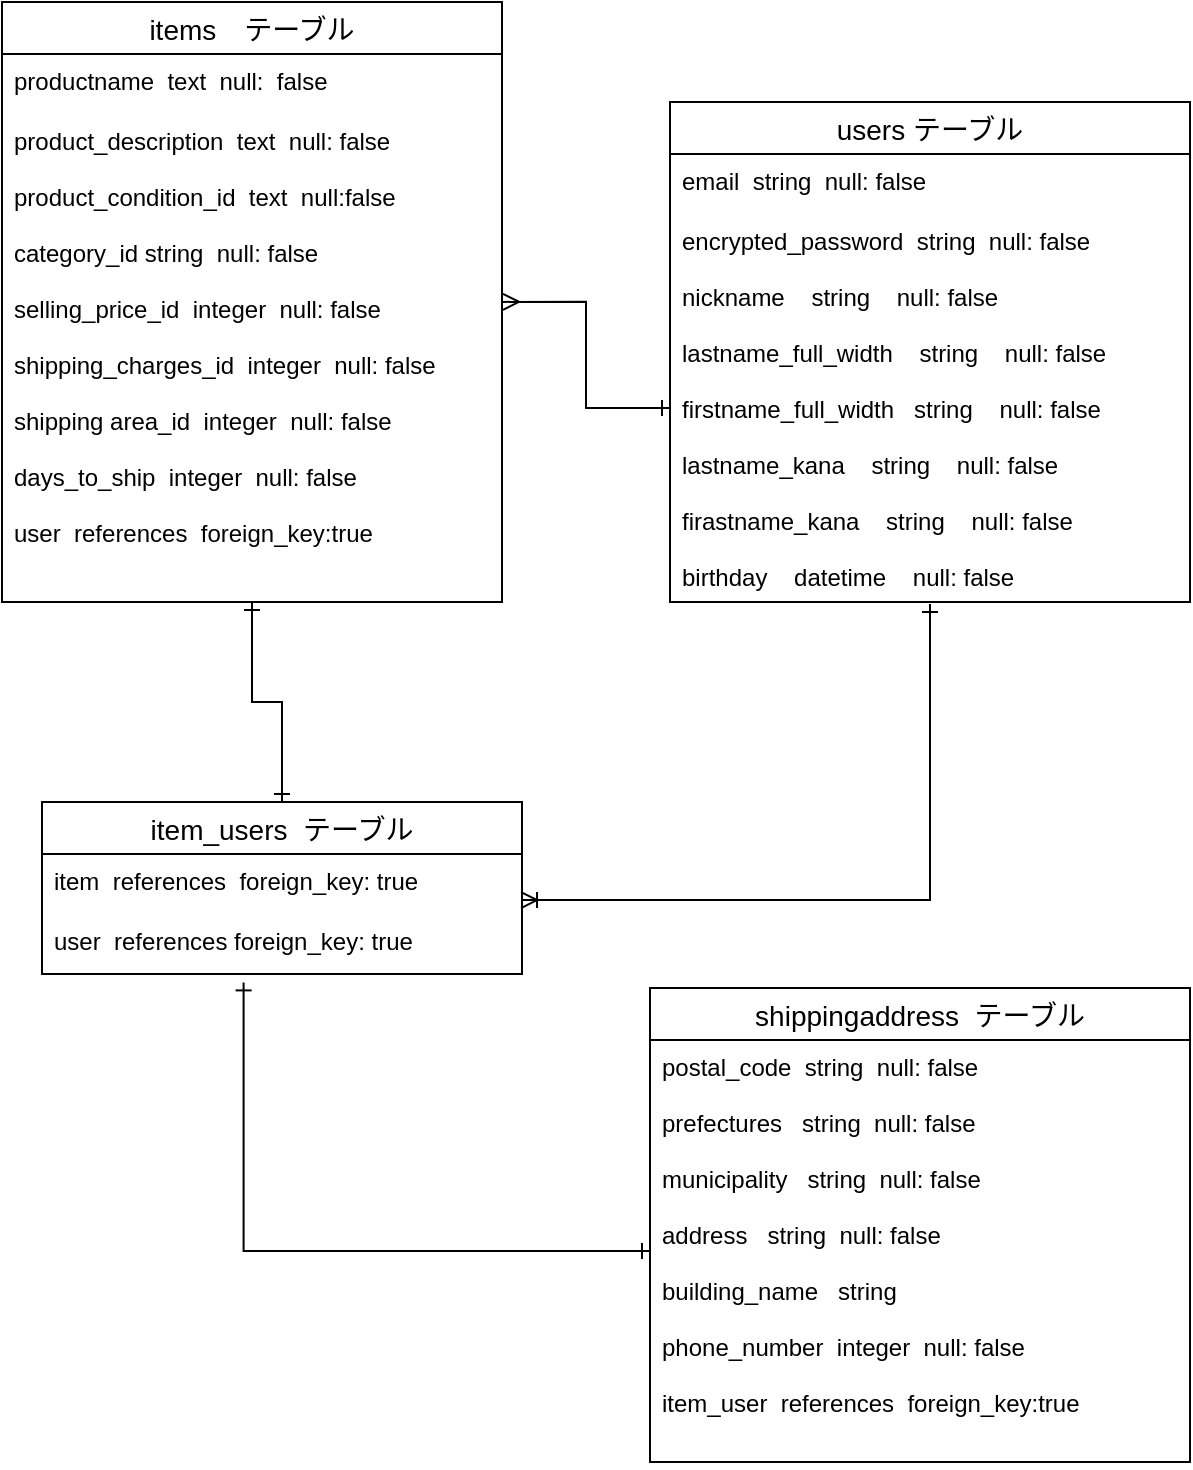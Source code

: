 <mxfile version="14.2.4" type="embed">
    <diagram id="2VtEBtvGqYfnz0a4XjCa" name="ページ1">
        <mxGraphModel dx="1190" dy="2028" grid="1" gridSize="10" guides="1" tooltips="1" connect="1" arrows="1" fold="1" page="1" pageScale="1" pageWidth="827" pageHeight="1169" math="0" shadow="0">
            <root>
                <mxCell id="0"/>
                <mxCell id="1" parent="0"/>
                <mxCell id="280" style="edgeStyle=orthogonalEdgeStyle;rounded=0;orthogonalLoop=1;jettySize=auto;html=1;entryX=0.998;entryY=0.767;entryDx=0;entryDy=0;entryPerimeter=0;startArrow=ERone;startFill=0;sourcePerimeterSpacing=1;endArrow=ERoneToMany;endFill=0;targetPerimeterSpacing=0;strokeWidth=1;" parent="1" source="158" target="277" edge="1">
                    <mxGeometry relative="1" as="geometry"/>
                </mxCell>
                <mxCell id="158" value="users テーブル" style="swimlane;fontStyle=0;childLayout=stackLayout;horizontal=1;startSize=26;horizontalStack=0;resizeParent=1;resizeParentMax=0;resizeLast=0;collapsible=1;marginBottom=0;align=center;fontSize=14;" parent="1" vertex="1">
                    <mxGeometry x="424" y="10" width="260" height="250" as="geometry"/>
                </mxCell>
                <mxCell id="159" value="email  string  null: false  &#10;&#10;" style="text;strokeColor=none;fillColor=none;spacingLeft=4;spacingRight=4;overflow=hidden;rotatable=0;points=[[0,0.5],[1,0.5]];portConstraint=eastwest;fontSize=12;" parent="158" vertex="1">
                    <mxGeometry y="26" width="260" height="30" as="geometry"/>
                </mxCell>
                <mxCell id="161" value="encrypted_password  string  null: false&#10;&#10;nickname    string    null: false&#10;&#10;lastname_full_width    string    null: false&#10;&#10;firstname_full_width   string    null: false&#10;&#10;lastname_kana    string    null: false&#10;&#10;firastname_kana    string    null: false&#10;&#10;birthday    datetime    null: false&#10;" style="text;strokeColor=none;fillColor=none;spacingLeft=4;spacingRight=4;overflow=hidden;rotatable=0;points=[[0,0.5],[1,0.5]];portConstraint=eastwest;fontSize=12;" parent="158" vertex="1">
                    <mxGeometry y="56" width="260" height="194" as="geometry"/>
                </mxCell>
                <mxCell id="284" style="edgeStyle=orthogonalEdgeStyle;rounded=0;orthogonalLoop=1;jettySize=auto;html=1;endArrow=ERone;endFill=0;startArrow=ERone;startFill=0;" edge="1" parent="1" source="208" target="276">
                    <mxGeometry relative="1" as="geometry"/>
                </mxCell>
                <mxCell id="208" value="items　テーブル" style="swimlane;fontStyle=0;childLayout=stackLayout;horizontal=1;startSize=26;horizontalStack=0;resizeParent=1;resizeParentMax=0;resizeLast=0;collapsible=1;marginBottom=0;align=center;fontSize=14;" parent="1" vertex="1">
                    <mxGeometry x="90" y="-40" width="250" height="300" as="geometry"/>
                </mxCell>
                <mxCell id="210" value="productname  text  null:  false" style="text;strokeColor=none;fillColor=none;spacingLeft=4;spacingRight=4;overflow=hidden;rotatable=0;points=[[0,0.5],[1,0.5]];portConstraint=eastwest;fontSize=12;" parent="208" vertex="1">
                    <mxGeometry y="26" width="250" height="30" as="geometry"/>
                </mxCell>
                <mxCell id="257" style="edgeStyle=orthogonalEdgeStyle;rounded=0;orthogonalLoop=1;jettySize=auto;html=1;exitX=1;exitY=0.5;exitDx=0;exitDy=0;" parent="208" source="211" target="211" edge="1">
                    <mxGeometry relative="1" as="geometry"/>
                </mxCell>
                <mxCell id="211" value="product_description  text  null: false&#10;&#10;product_condition_id  text  null:false&#10;&#10;category_id string  null: false&#10;&#10;selling_price_id  integer  null: false&#10;&#10;shipping_charges_id  integer  null: false&#10;&#10;shipping area_id  integer  null: false&#10;&#10;days_to_ship  integer  null: false&#10;&#10;user  references  foreign_key:true" style="text;strokeColor=none;fillColor=none;spacingLeft=4;spacingRight=4;overflow=hidden;rotatable=0;points=[[0,0.5],[1,0.5]];portConstraint=eastwest;fontSize=12;" parent="208" vertex="1">
                    <mxGeometry y="56" width="250" height="244" as="geometry"/>
                </mxCell>
                <mxCell id="225" value="shippingaddress  テーブル" style="swimlane;fontStyle=0;childLayout=stackLayout;horizontal=1;startSize=26;horizontalStack=0;resizeParent=1;resizeParentMax=0;resizeLast=0;collapsible=1;marginBottom=0;align=center;fontSize=14;" parent="1" vertex="1">
                    <mxGeometry x="414" y="453" width="270" height="237" as="geometry"/>
                </mxCell>
                <mxCell id="250" style="edgeStyle=orthogonalEdgeStyle;rounded=0;orthogonalLoop=1;jettySize=auto;html=1;entryX=1.002;entryY=0.385;entryDx=0;entryDy=0;entryPerimeter=0;endArrow=ERmany;endFill=0;startArrow=ERone;startFill=0;" parent="1" source="161" target="211" edge="1">
                    <mxGeometry relative="1" as="geometry"/>
                </mxCell>
                <mxCell id="263" style="edgeStyle=orthogonalEdgeStyle;rounded=0;orthogonalLoop=1;jettySize=auto;html=1;entryX=1.006;entryY=0.341;entryDx=0;entryDy=0;entryPerimeter=0;strokeWidth=1;startArrow=none;startFill=0;shape=link;strokeColor=none;" parent="1" edge="1">
                    <mxGeometry relative="1" as="geometry">
                        <mxPoint x="420" y="657" as="sourcePoint"/>
                        <mxPoint x="316.56" y="590.74" as="targetPoint"/>
                    </mxGeometry>
                </mxCell>
                <mxCell id="276" value="item_users  テーブル" style="swimlane;fontStyle=0;childLayout=stackLayout;horizontal=1;startSize=26;horizontalStack=0;resizeParent=1;resizeParentMax=0;resizeLast=0;collapsible=1;marginBottom=0;align=center;fontSize=14;" parent="1" vertex="1">
                    <mxGeometry x="110" y="360" width="240" height="86" as="geometry"/>
                </mxCell>
                <mxCell id="277" value="item  references  foreign_key: true" style="text;strokeColor=none;fillColor=none;spacingLeft=4;spacingRight=4;overflow=hidden;rotatable=0;points=[[0,0.5],[1,0.5]];portConstraint=eastwest;fontSize=12;" parent="276" vertex="1">
                    <mxGeometry y="26" width="240" height="30" as="geometry"/>
                </mxCell>
                <mxCell id="279" value="user  references foreign_key: true" style="text;strokeColor=none;fillColor=none;spacingLeft=4;spacingRight=4;overflow=hidden;rotatable=0;points=[[0,0.5],[1,0.5]];portConstraint=eastwest;fontSize=12;" parent="276" vertex="1">
                    <mxGeometry y="56" width="240" height="30" as="geometry"/>
                </mxCell>
                <mxCell id="283" style="edgeStyle=orthogonalEdgeStyle;rounded=0;orthogonalLoop=1;jettySize=auto;html=1;entryX=0.42;entryY=1.14;entryDx=0;entryDy=0;entryPerimeter=0;startArrow=ERone;startFill=0;endArrow=ERone;endFill=0;" parent="1" source="270" target="279" edge="1">
                    <mxGeometry relative="1" as="geometry">
                        <Array as="points">
                            <mxPoint x="211" y="585"/>
                        </Array>
                    </mxGeometry>
                </mxCell>
                <mxCell id="270" value="postal_code  string  null: false  &#10;&#10;prefectures   string  null: false&#10;&#10;municipality   string  null: false&#10;&#10;address   string  null: false&#10;&#10;building_name   string  &#10;&#10;phone_number  integer  null: false&#10;&#10;item_user  references  foreign_key:true&#10;" style="text;strokeColor=none;fillColor=none;spacingLeft=4;spacingRight=4;overflow=hidden;rotatable=0;points=[[0,0.5],[1,0.5]];portConstraint=eastwest;fontSize=12;" parent="1" vertex="1">
                    <mxGeometry x="414" y="479" width="270" height="211" as="geometry"/>
                </mxCell>
            </root>
        </mxGraphModel>
    </diagram>
</mxfile>